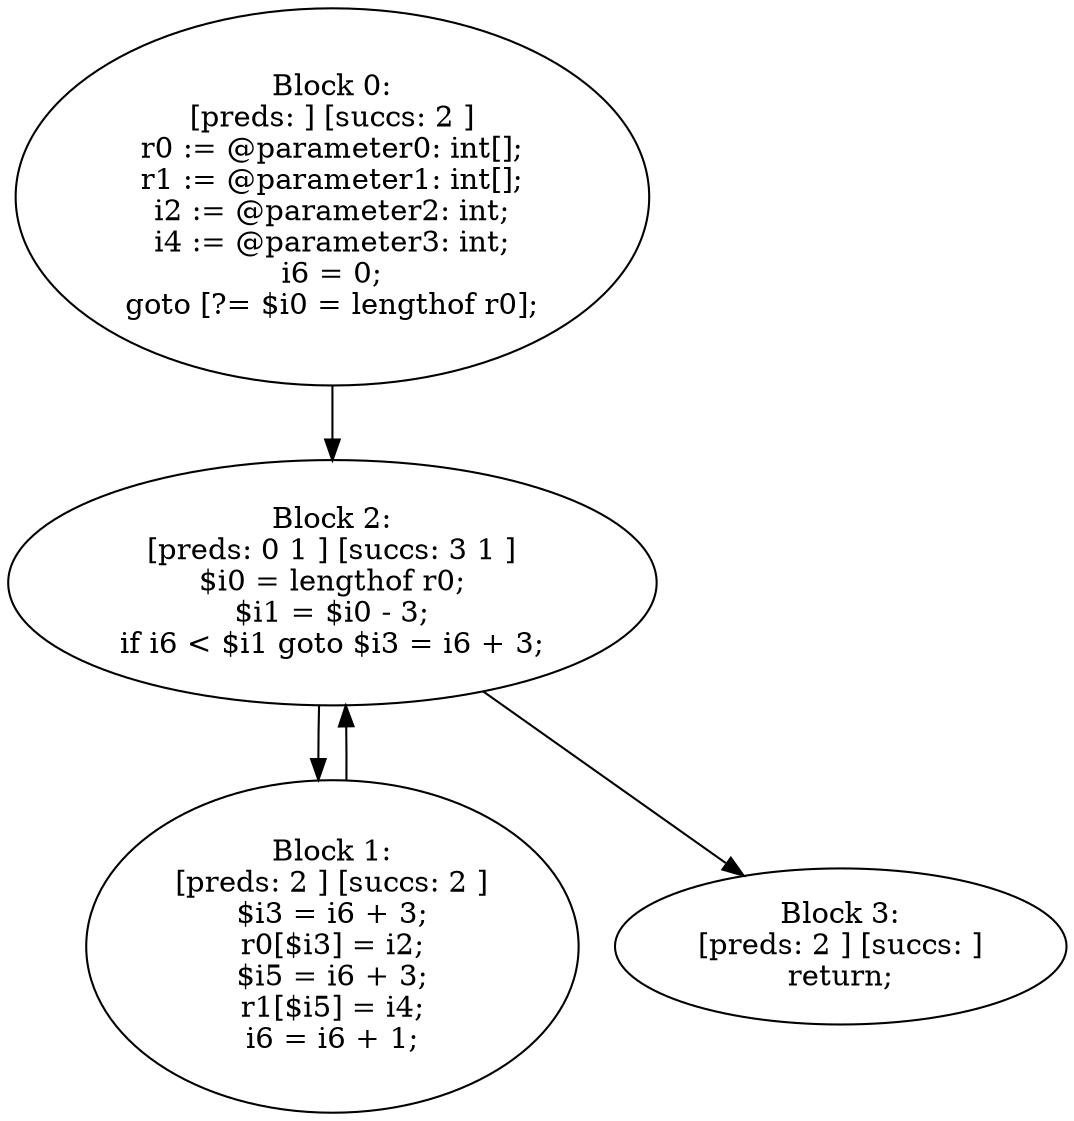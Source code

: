 digraph "unitGraph" {
    "Block 0:
[preds: ] [succs: 2 ]
r0 := @parameter0: int[];
r1 := @parameter1: int[];
i2 := @parameter2: int;
i4 := @parameter3: int;
i6 = 0;
goto [?= $i0 = lengthof r0];
"
    "Block 1:
[preds: 2 ] [succs: 2 ]
$i3 = i6 + 3;
r0[$i3] = i2;
$i5 = i6 + 3;
r1[$i5] = i4;
i6 = i6 + 1;
"
    "Block 2:
[preds: 0 1 ] [succs: 3 1 ]
$i0 = lengthof r0;
$i1 = $i0 - 3;
if i6 < $i1 goto $i3 = i6 + 3;
"
    "Block 3:
[preds: 2 ] [succs: ]
return;
"
    "Block 0:
[preds: ] [succs: 2 ]
r0 := @parameter0: int[];
r1 := @parameter1: int[];
i2 := @parameter2: int;
i4 := @parameter3: int;
i6 = 0;
goto [?= $i0 = lengthof r0];
"->"Block 2:
[preds: 0 1 ] [succs: 3 1 ]
$i0 = lengthof r0;
$i1 = $i0 - 3;
if i6 < $i1 goto $i3 = i6 + 3;
";
    "Block 1:
[preds: 2 ] [succs: 2 ]
$i3 = i6 + 3;
r0[$i3] = i2;
$i5 = i6 + 3;
r1[$i5] = i4;
i6 = i6 + 1;
"->"Block 2:
[preds: 0 1 ] [succs: 3 1 ]
$i0 = lengthof r0;
$i1 = $i0 - 3;
if i6 < $i1 goto $i3 = i6 + 3;
";
    "Block 2:
[preds: 0 1 ] [succs: 3 1 ]
$i0 = lengthof r0;
$i1 = $i0 - 3;
if i6 < $i1 goto $i3 = i6 + 3;
"->"Block 3:
[preds: 2 ] [succs: ]
return;
";
    "Block 2:
[preds: 0 1 ] [succs: 3 1 ]
$i0 = lengthof r0;
$i1 = $i0 - 3;
if i6 < $i1 goto $i3 = i6 + 3;
"->"Block 1:
[preds: 2 ] [succs: 2 ]
$i3 = i6 + 3;
r0[$i3] = i2;
$i5 = i6 + 3;
r1[$i5] = i4;
i6 = i6 + 1;
";
}

